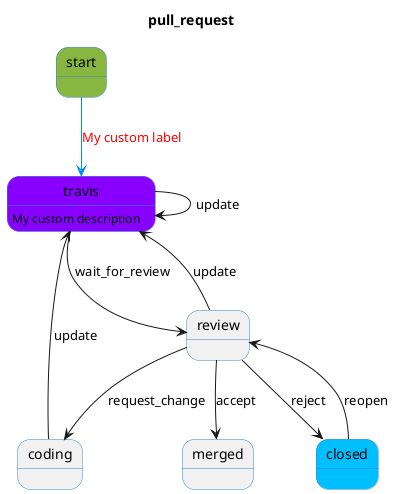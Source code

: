 @startuml
allow_mixing
title pull_request
skinparam titleBorderRoundCorner 15
skinparam titleBorderThickness 2
skinparam state {
    BackgroundColor<<initial>> #87b741
    BackgroundColor<<marked>> #3887C6
    BorderColor #3887C6
    BorderColor<<marked>> Black
    FontColor<<marked>> White
    BackgroundColor<<8800FF>> #8800FF
    BackgroundColor<<DeepSkyBlue>> DeepSkyBlue
}
state "start" <<initial>>
state "coding"
state "travis" <<8800FF>> as travis
travis : My custom description
state "review"
state "merged"
state "closed" <<DeepSkyBlue>>
"start" -[#0088FF]-> "travis": "<font color=Red>My custom label</font>"
"coding" --> "travis": "update"
"travis" --> "travis": "update"
"review" --> "travis": "update"
"travis" --> "review": "wait_for_review"
"review" --> "coding": "request_change"
"review" --> "merged": "accept"
"review" --> "closed": "reject"
"closed" --> "review": "reopen"
@enduml
